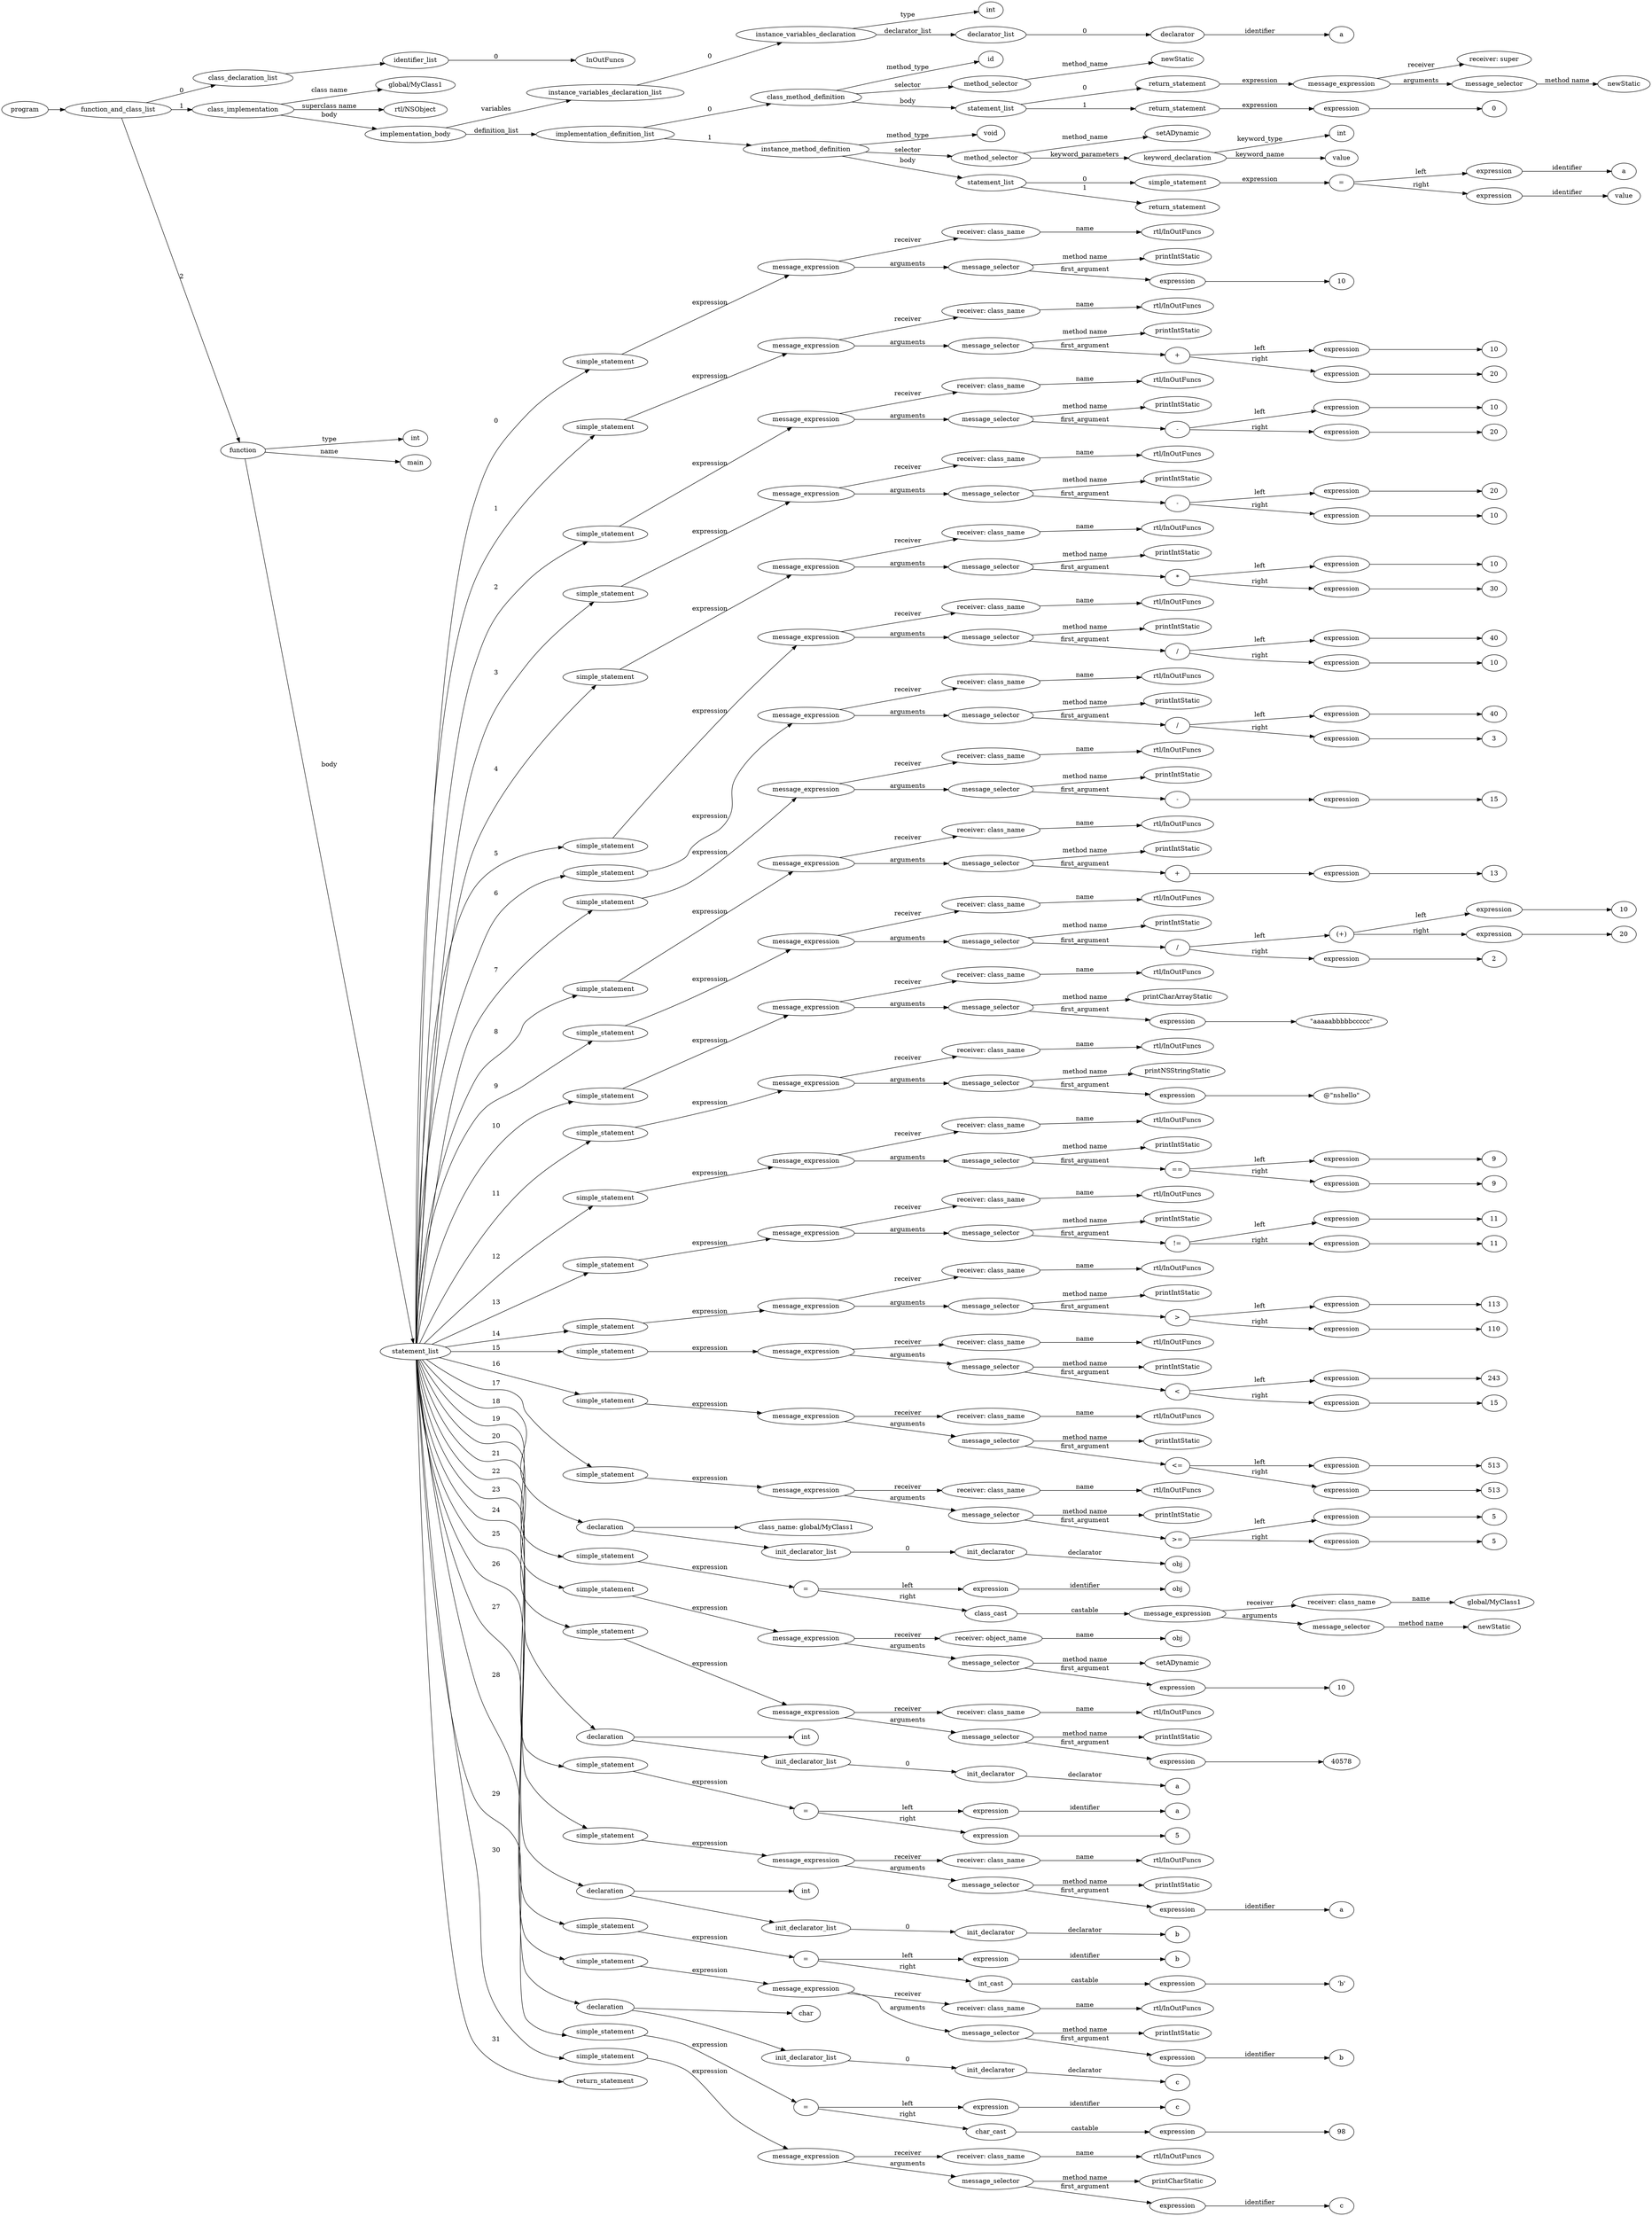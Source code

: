 digraph ObjectiveC { rankdir="LR";
248[label="program"];
248->2;
2[label="function_and_class_list"];
2->1[label="0"];
1[label="class_declaration_list"];
1->0;
0[label="identifier_list"];
0.0 [label="InOutFuncs"];
0->0.0 [label="0"];
2->28[label="1"];
28[label="class_implementation"];
28.1 [label="global/MyClass1"];
28->28.1 [label="class name"];
28.2 [label="rtl/NSObject"];
28->28.2 [label="superclass name"];
28->27[label="body"];
27[label="implementation_body"];
27->7[label="variables"];
7[label="instance_variables_declaration_list"];
7->6[label="0"];
6[label="instance_variables_declaration"];
6->3[label="type"];
3[label="int"];
6->5[label="declarator_list"];
5[label="declarator_list"];
5->4[label="0"];
4[label="declarator"];
4.1 [label="a"];
4->4.1[label="identifier"];
27->16[label="definition_list"];
16[label="implementation_definition_list"];
16->15[label="0"];
15[label="class_method_definition"];
15->8[label="method_type"];
8[label="id"];
15->9[label="selector"];
9[label="method_selector"];
9->9.1 [label="method_name"];
9.1 [label="newStatic"];
15->14[label="body"];
14[label="statement_list"];
14->13[label="0"];
13[label="return_statement"];
13->12[label="expression"];
12[label="expression"];
12[label="message_expression"];
12->10[label="receiver"];
10[label="receiver: super"];
12->11[label="arguments"];
11[label="message_selector"];
11.1 [label="newStatic"];
11->11.1 [label="method name"]; 
14->261[label="1"];
261[label="return_statement"];
261->260[label="expression"];
260[label="expression"];
260->259;
259[label="0"];
16->26[label="1"];
26[label="instance_method_definition"];
26->25[label="method_type"];
25[label="void"];
26->19[label="selector"];
19[label="method_selector"];
19->19.1 [label="method_name"];
19.1 [label="setADynamic"];
19->18[label="keyword_parameters"];
18[label="keyword_declaration"];
18->17[label="keyword_type"];
17[label="int"];
18->18.2 [label="keyword_name"];
18.2 [label="value"];
26->24[label="body"];
24[label="statement_list"];
24->23[label="0"];
23[label="simple_statement"];
23->22[label="expression"];
22[label="expression"];
22[label="="];
22->20[label="left"];
20[label="expression"];
20->20.1 [label="identifier"];20.1[label="a"];
22->21[label="right"];
21[label="expression"];
21->21.1 [label="identifier"];21.1[label="value"];
24->262[label="1"];
262[label="return_statement"];
2->247[label="2"];
247[label="function"];
247->29[label="type"];
29[label="int"];
247->247.1 [label="name"];
247.1 [label="main"];
247->36[label="body"];
36[label="statement_list"];
36->35[label="0"];
35[label="simple_statement"];
35->34[label="expression"];
34[label="expression"];
34[label="message_expression"];
34->30[label="receiver"];
30[label="receiver: class_name"];
30.1 [label="rtl/InOutFuncs"];
30->30.1 [label="name"];
34->33[label="arguments"];
33[label="message_selector"];
33.1 [label="printIntStatic"];
33->33.1 [label="method name"]; 
33->32[label="first_argument"];
32[label="expression"];
32->31;
31[label="10"];
36->45[label="1"];
45[label="simple_statement"];
45->44[label="expression"];
44[label="expression"];
44[label="message_expression"];
44->37[label="receiver"];
37[label="receiver: class_name"];
37.1 [label="rtl/InOutFuncs"];
37->37.1 [label="name"];
44->43[label="arguments"];
43[label="message_selector"];
43.1 [label="printIntStatic"];
43->43.1 [label="method name"]; 
43->42[label="first_argument"];
42[label="expression"];
42[label="+"];
42->39[label="left"];
39[label="expression"];
39->38;
38[label="10"];
42->41[label="right"];
41[label="expression"];
41->40;
40[label="20"];
36->54[label="2"];
54[label="simple_statement"];
54->53[label="expression"];
53[label="expression"];
53[label="message_expression"];
53->46[label="receiver"];
46[label="receiver: class_name"];
46.1 [label="rtl/InOutFuncs"];
46->46.1 [label="name"];
53->52[label="arguments"];
52[label="message_selector"];
52.1 [label="printIntStatic"];
52->52.1 [label="method name"]; 
52->51[label="first_argument"];
51[label="expression"];
51[label="-"];
51->48[label="left"];
48[label="expression"];
48->47;
47[label="10"];
51->50[label="right"];
50[label="expression"];
50->49;
49[label="20"];
36->63[label="3"];
63[label="simple_statement"];
63->62[label="expression"];
62[label="expression"];
62[label="message_expression"];
62->55[label="receiver"];
55[label="receiver: class_name"];
55.1 [label="rtl/InOutFuncs"];
55->55.1 [label="name"];
62->61[label="arguments"];
61[label="message_selector"];
61.1 [label="printIntStatic"];
61->61.1 [label="method name"]; 
61->60[label="first_argument"];
60[label="expression"];
60[label="-"];
60->57[label="left"];
57[label="expression"];
57->56;
56[label="20"];
60->59[label="right"];
59[label="expression"];
59->58;
58[label="10"];
36->72[label="4"];
72[label="simple_statement"];
72->71[label="expression"];
71[label="expression"];
71[label="message_expression"];
71->64[label="receiver"];
64[label="receiver: class_name"];
64.1 [label="rtl/InOutFuncs"];
64->64.1 [label="name"];
71->70[label="arguments"];
70[label="message_selector"];
70.1 [label="printIntStatic"];
70->70.1 [label="method name"]; 
70->69[label="first_argument"];
69[label="expression"];
69[label="*"];
69->66[label="left"];
66[label="expression"];
66->65;
65[label="10"];
69->68[label="right"];
68[label="expression"];
68->67;
67[label="30"];
36->81[label="5"];
81[label="simple_statement"];
81->80[label="expression"];
80[label="expression"];
80[label="message_expression"];
80->73[label="receiver"];
73[label="receiver: class_name"];
73.1 [label="rtl/InOutFuncs"];
73->73.1 [label="name"];
80->79[label="arguments"];
79[label="message_selector"];
79.1 [label="printIntStatic"];
79->79.1 [label="method name"]; 
79->78[label="first_argument"];
78[label="expression"];
78[label="/"];
78->75[label="left"];
75[label="expression"];
75->74;
74[label="40"];
78->77[label="right"];
77[label="expression"];
77->76;
76[label="10"];
36->90[label="6"];
90[label="simple_statement"];
90->89[label="expression"];
89[label="expression"];
89[label="message_expression"];
89->82[label="receiver"];
82[label="receiver: class_name"];
82.1 [label="rtl/InOutFuncs"];
82->82.1 [label="name"];
89->88[label="arguments"];
88[label="message_selector"];
88.1 [label="printIntStatic"];
88->88.1 [label="method name"]; 
88->87[label="first_argument"];
87[label="expression"];
87[label="/"];
87->84[label="left"];
84[label="expression"];
84->83;
83[label="40"];
87->86[label="right"];
86[label="expression"];
86->85;
85[label="3"];
36->97[label="7"];
97[label="simple_statement"];
97->96[label="expression"];
96[label="expression"];
96[label="message_expression"];
96->91[label="receiver"];
91[label="receiver: class_name"];
91.1 [label="rtl/InOutFuncs"];
91->91.1 [label="name"];
96->95[label="arguments"];
95[label="message_selector"];
95.1 [label="printIntStatic"];
95->95.1 [label="method name"]; 
95->94[label="first_argument"];
94[label="expression"];
94[label="-"];
94->93;
93[label="expression"];
93->92;
92[label="15"];
36->104[label="8"];
104[label="simple_statement"];
104->103[label="expression"];
103[label="expression"];
103[label="message_expression"];
103->98[label="receiver"];
98[label="receiver: class_name"];
98.1 [label="rtl/InOutFuncs"];
98->98.1 [label="name"];
103->102[label="arguments"];
102[label="message_selector"];
102.1 [label="printIntStatic"];
102->102.1 [label="method name"]; 
102->101[label="first_argument"];
101[label="expression"];
101[label="+"];
101->100;
100[label="expression"];
100->99;
99[label="13"];
36->116[label="9"];
116[label="simple_statement"];
116->115[label="expression"];
115[label="expression"];
115[label="message_expression"];
115->105[label="receiver"];
105[label="receiver: class_name"];
105.1 [label="rtl/InOutFuncs"];
105->105.1 [label="name"];
115->114[label="arguments"];
114[label="message_selector"];
114.1 [label="printIntStatic"];
114->114.1 [label="method name"]; 
114->113[label="first_argument"];
113[label="expression"];
113[label="/"];
113->110[label="left"];
110[label="(expression)"];
110[label="(+)"];
110->107[label="left"];
107[label="expression"];
107->106;
106[label="10"];
110->109[label="right"];
109[label="expression"];
109->108;
108[label="20"];
113->112[label="right"];
112[label="expression"];
112->111;
111[label="2"];
36->122[label="10"];
122[label="simple_statement"];
122->121[label="expression"];
121[label="expression"];
121[label="message_expression"];
121->117[label="receiver"];
117[label="receiver: class_name"];
117.1 [label="rtl/InOutFuncs"];
117->117.1 [label="name"];
121->120[label="arguments"];
120[label="message_selector"];
120.1 [label="printCharArrayStatic"];
120->120.1 [label="method name"]; 
120->119[label="first_argument"];
119[label="expression"];
119->118;
118[label=<"aaaaabbbbbccccc">];
36->128[label="11"];
128[label="simple_statement"];
128->127[label="expression"];
127[label="expression"];
127[label="message_expression"];
127->123[label="receiver"];
123[label="receiver: class_name"];
123.1 [label="rtl/InOutFuncs"];
123->123.1 [label="name"];
127->126[label="arguments"];
126[label="message_selector"];
126.1 [label="printNSStringStatic"];
126->126.1 [label="method name"]; 
126->125[label="first_argument"];
125[label="expression"];
125->124;
124[label=<@"nshello">];
36->137[label="12"];
137[label="simple_statement"];
137->136[label="expression"];
136[label="expression"];
136[label="message_expression"];
136->129[label="receiver"];
129[label="receiver: class_name"];
129.1 [label="rtl/InOutFuncs"];
129->129.1 [label="name"];
136->135[label="arguments"];
135[label="message_selector"];
135.1 [label="printIntStatic"];
135->135.1 [label="method name"]; 
135->134[label="first_argument"];
134[label="expression"];
134[label="=="];
134->131[label="left"];
131[label="expression"];
131->130;
130[label="9"];
134->133[label="right"];
133[label="expression"];
133->132;
132[label="9"];
36->146[label="13"];
146[label="simple_statement"];
146->145[label="expression"];
145[label="expression"];
145[label="message_expression"];
145->138[label="receiver"];
138[label="receiver: class_name"];
138.1 [label="rtl/InOutFuncs"];
138->138.1 [label="name"];
145->144[label="arguments"];
144[label="message_selector"];
144.1 [label="printIntStatic"];
144->144.1 [label="method name"]; 
144->143[label="first_argument"];
143[label="expression"];
143[label="!="];
143->140[label="left"];
140[label="expression"];
140->139;
139[label="11"];
143->142[label="right"];
142[label="expression"];
142->141;
141[label="11"];
36->155[label="14"];
155[label="simple_statement"];
155->154[label="expression"];
154[label="expression"];
154[label="message_expression"];
154->147[label="receiver"];
147[label="receiver: class_name"];
147.1 [label="rtl/InOutFuncs"];
147->147.1 [label="name"];
154->153[label="arguments"];
153[label="message_selector"];
153.1 [label="printIntStatic"];
153->153.1 [label="method name"]; 
153->152[label="first_argument"];
152[label="expression"];
152[label=">"];
152->149[label="left"];
149[label="expression"];
149->148;
148[label="113"];
152->151[label="right"];
151[label="expression"];
151->150;
150[label="110"];
36->164[label="15"];
164[label="simple_statement"];
164->163[label="expression"];
163[label="expression"];
163[label="message_expression"];
163->156[label="receiver"];
156[label="receiver: class_name"];
156.1 [label="rtl/InOutFuncs"];
156->156.1 [label="name"];
163->162[label="arguments"];
162[label="message_selector"];
162.1 [label="printIntStatic"];
162->162.1 [label="method name"]; 
162->161[label="first_argument"];
161[label="expression"];
161[label="<"];
161->158[label="left"];
158[label="expression"];
158->157;
157[label="243"];
161->160[label="right"];
160[label="expression"];
160->159;
159[label="15"];
36->173[label="16"];
173[label="simple_statement"];
173->172[label="expression"];
172[label="expression"];
172[label="message_expression"];
172->165[label="receiver"];
165[label="receiver: class_name"];
165.1 [label="rtl/InOutFuncs"];
165->165.1 [label="name"];
172->171[label="arguments"];
171[label="message_selector"];
171.1 [label="printIntStatic"];
171->171.1 [label="method name"]; 
171->170[label="first_argument"];
170[label="expression"];
170[label="<="];
170->167[label="left"];
167[label="expression"];
167->166;
166[label="513"];
170->169[label="right"];
169[label="expression"];
169->168;
168[label="513"];
36->182[label="17"];
182[label="simple_statement"];
182->181[label="expression"];
181[label="expression"];
181[label="message_expression"];
181->174[label="receiver"];
174[label="receiver: class_name"];
174.1 [label="rtl/InOutFuncs"];
174->174.1 [label="name"];
181->180[label="arguments"];
180[label="message_selector"];
180.1 [label="printIntStatic"];
180->180.1 [label="method name"]; 
180->179[label="first_argument"];
179[label="expression"];
179[label=">="];
179->176[label="left"];
176[label="expression"];
176->175;
175[label="5"];
179->178[label="right"];
178[label="expression"];
178->177;
177[label="5"];
36->186[label="18"];
186[label="declaration"];
186->185;
185[label="class_name: global/MyClass1"];
186->184;
184[label="init_declarator_list"];
184->183[label="0"];
183[label="init_declarator"];
183.1 [label="obj"];
183->183.1[label="declarator"];
36->192[label="19"];
192[label="simple_statement"];
192->191[label="expression"];
191[label="expression"];
191[label="="];
191->187[label="left"];
187[label="expression"];
187->187.1 [label="identifier"];187.1[label="obj"];
191->265[label="right"];
265[label="expression"];
265[label="class_cast"];
265->190[label="castable"];
190[label="expression"];
190[label="message_expression"];
190->188[label="receiver"];
188[label="receiver: class_name"];
188.1 [label="global/MyClass1"];
188->188.1 [label="name"];
190->189[label="arguments"];
189[label="message_selector"];
189.1 [label="newStatic"];
189->189.1 [label="method name"]; 
36->198[label="20"];
198[label="simple_statement"];
198->197[label="expression"];
197[label="expression"];
197[label="message_expression"];
197->193[label="receiver"];
193[label="receiver: object_name"];
193.1 [label="obj"];
193->193.1 [label="name"];
197->196[label="arguments"];
196[label="message_selector"];
196.1 [label="setADynamic"];
196->196.1 [label="method name"]; 
196->195[label="first_argument"];
195[label="expression"];
195->194;
194[label="10"];
36->204[label="21"];
204[label="simple_statement"];
204->203[label="expression"];
203[label="expression"];
203[label="message_expression"];
203->199[label="receiver"];
199[label="receiver: class_name"];
199.1 [label="rtl/InOutFuncs"];
199->199.1 [label="name"];
203->202[label="arguments"];
202[label="message_selector"];
202.1 [label="printIntStatic"];
202->202.1 [label="method name"]; 
202->201[label="first_argument"];
201[label="expression"];
201->200;
200[label="40578"];
36->208[label="22"];
208[label="declaration"];
208->205;
205[label="int"];
208->207;
207[label="init_declarator_list"];
207->206[label="0"];
206[label="init_declarator"];
206.1 [label="a"];
206->206.1[label="declarator"];
36->213[label="23"];
213[label="simple_statement"];
213->212[label="expression"];
212[label="expression"];
212[label="="];
212->209[label="left"];
209[label="expression"];
209->209.1 [label="identifier"];209.1[label="a"];
212->211[label="right"];
211[label="expression"];
211->210;
210[label="5"];
36->218[label="24"];
218[label="simple_statement"];
218->217[label="expression"];
217[label="expression"];
217[label="message_expression"];
217->214[label="receiver"];
214[label="receiver: class_name"];
214.1 [label="rtl/InOutFuncs"];
214->214.1 [label="name"];
217->216[label="arguments"];
216[label="message_selector"];
216.1 [label="printIntStatic"];
216->216.1 [label="method name"]; 
216->215[label="first_argument"];
215[label="expression"];
215->215.1 [label="identifier"];215.1[label="a"];
36->222[label="25"];
222[label="declaration"];
222->219;
219[label="int"];
222->221;
221[label="init_declarator_list"];
221->220[label="0"];
220[label="init_declarator"];
220.1 [label="b"];
220->220.1[label="declarator"];
36->227[label="26"];
227[label="simple_statement"];
227->226[label="expression"];
226[label="expression"];
226[label="="];
226->223[label="left"];
223[label="expression"];
223->223.1 [label="identifier"];223.1[label="b"];
226->266[label="right"];
266[label="expression"];
266[label="int_cast"];
266->225[label="castable"];
225[label="expression"];
225->224;
224[label=<'b'>];
36->232[label="27"];
232[label="simple_statement"];
232->231[label="expression"];
231[label="expression"];
231[label="message_expression"];
231->228[label="receiver"];
228[label="receiver: class_name"];
228.1 [label="rtl/InOutFuncs"];
228->228.1 [label="name"];
231->230[label="arguments"];
230[label="message_selector"];
230.1 [label="printIntStatic"];
230->230.1 [label="method name"]; 
230->229[label="first_argument"];
229[label="expression"];
229->229.1 [label="identifier"];229.1[label="b"];
36->236[label="28"];
236[label="declaration"];
236->233;
233[label="char"];
236->235;
235[label="init_declarator_list"];
235->234[label="0"];
234[label="init_declarator"];
234.1 [label="c"];
234->234.1[label="declarator"];
36->241[label="29"];
241[label="simple_statement"];
241->240[label="expression"];
240[label="expression"];
240[label="="];
240->237[label="left"];
237[label="expression"];
237->237.1 [label="identifier"];237.1[label="c"];
240->267[label="right"];
267[label="expression"];
267[label="char_cast"];
267->239[label="castable"];
239[label="expression"];
239->238;
238[label="98"];
36->246[label="30"];
246[label="simple_statement"];
246->245[label="expression"];
245[label="expression"];
245[label="message_expression"];
245->242[label="receiver"];
242[label="receiver: class_name"];
242.1 [label="rtl/InOutFuncs"];
242->242.1 [label="name"];
245->244[label="arguments"];
244[label="message_selector"];
244.1 [label="printCharStatic"];
244->244.1 [label="method name"]; 
244->243[label="first_argument"];
243[label="expression"];
243->243.1 [label="identifier"];243.1[label="c"];
36->268[label="31"];
268[label="return_statement"];
}
